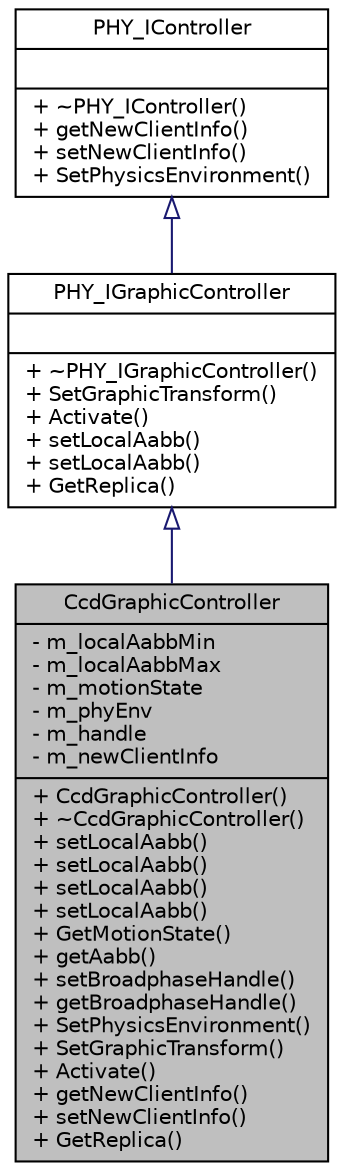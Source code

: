 digraph G
{
  edge [fontname="Helvetica",fontsize="10",labelfontname="Helvetica",labelfontsize="10"];
  node [fontname="Helvetica",fontsize="10",shape=record];
  Node1 [label="{CcdGraphicController\n|- m_localAabbMin\l- m_localAabbMax\l- m_motionState\l- m_phyEnv\l- m_handle\l- m_newClientInfo\l|+ CcdGraphicController()\l+ ~CcdGraphicController()\l+ setLocalAabb()\l+ setLocalAabb()\l+ setLocalAabb()\l+ setLocalAabb()\l+ GetMotionState()\l+ getAabb()\l+ setBroadphaseHandle()\l+ getBroadphaseHandle()\l+ SetPhysicsEnvironment()\l+ SetGraphicTransform()\l+ Activate()\l+ getNewClientInfo()\l+ setNewClientInfo()\l+ GetReplica()\l}",height=0.2,width=0.4,color="black", fillcolor="grey75", style="filled" fontcolor="black"];
  Node2 -> Node1 [dir=back,color="midnightblue",fontsize="10",style="solid",arrowtail="empty",fontname="Helvetica"];
  Node2 [label="{PHY_IGraphicController\n||+ ~PHY_IGraphicController()\l+ SetGraphicTransform()\l+ Activate()\l+ setLocalAabb()\l+ setLocalAabb()\l+ GetReplica()\l}",height=0.2,width=0.4,color="black", fillcolor="white", style="filled",URL="$db/d53/classPHY__IGraphicController.html"];
  Node3 -> Node2 [dir=back,color="midnightblue",fontsize="10",style="solid",arrowtail="empty",fontname="Helvetica"];
  Node3 [label="{PHY_IController\n||+ ~PHY_IController()\l+ getNewClientInfo()\l+ setNewClientInfo()\l+ SetPhysicsEnvironment()\l}",height=0.2,width=0.4,color="black", fillcolor="white", style="filled",URL="$d5/d92/classPHY__IController.html"];
}
